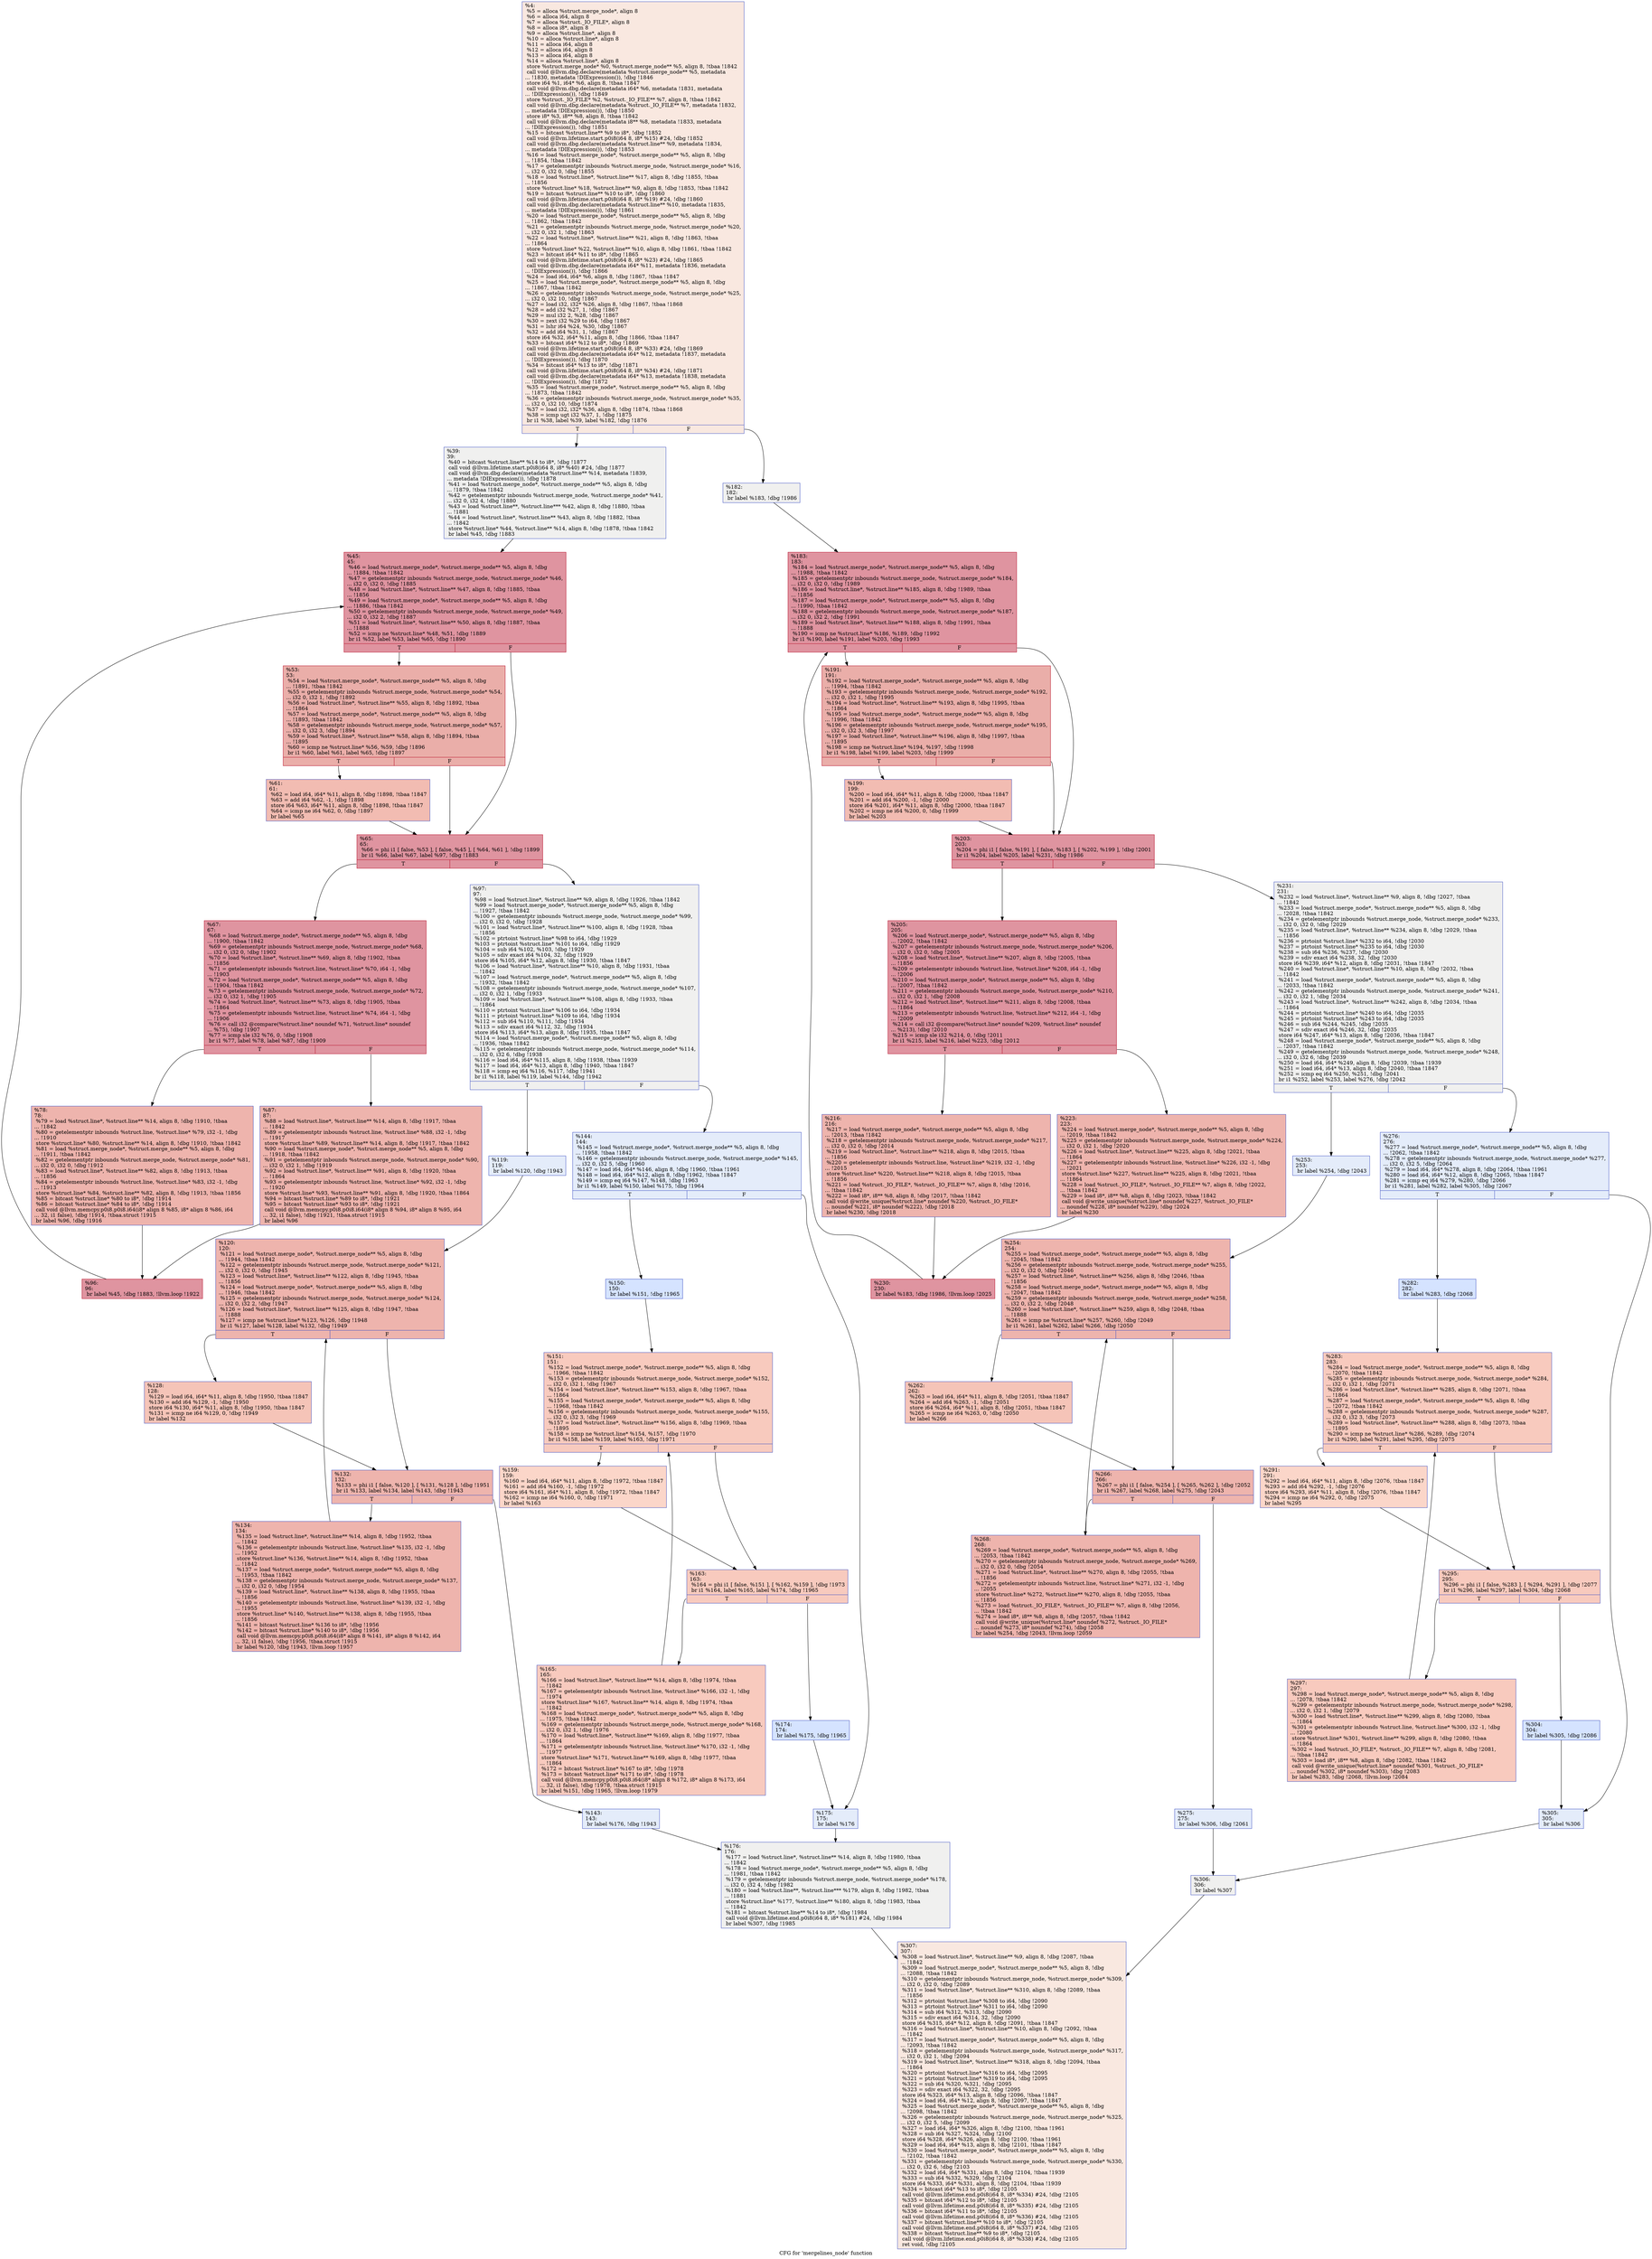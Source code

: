 digraph "CFG for 'mergelines_node' function" {
	label="CFG for 'mergelines_node' function";

	Node0x24c1bb0 [shape=record,color="#3d50c3ff", style=filled, fillcolor="#f1ccb870",label="{%4:\l  %5 = alloca %struct.merge_node*, align 8\l  %6 = alloca i64, align 8\l  %7 = alloca %struct._IO_FILE*, align 8\l  %8 = alloca i8*, align 8\l  %9 = alloca %struct.line*, align 8\l  %10 = alloca %struct.line*, align 8\l  %11 = alloca i64, align 8\l  %12 = alloca i64, align 8\l  %13 = alloca i64, align 8\l  %14 = alloca %struct.line*, align 8\l  store %struct.merge_node* %0, %struct.merge_node** %5, align 8, !tbaa !1842\l  call void @llvm.dbg.declare(metadata %struct.merge_node** %5, metadata\l... !1830, metadata !DIExpression()), !dbg !1846\l  store i64 %1, i64* %6, align 8, !tbaa !1847\l  call void @llvm.dbg.declare(metadata i64* %6, metadata !1831, metadata\l... !DIExpression()), !dbg !1849\l  store %struct._IO_FILE* %2, %struct._IO_FILE** %7, align 8, !tbaa !1842\l  call void @llvm.dbg.declare(metadata %struct._IO_FILE** %7, metadata !1832,\l... metadata !DIExpression()), !dbg !1850\l  store i8* %3, i8** %8, align 8, !tbaa !1842\l  call void @llvm.dbg.declare(metadata i8** %8, metadata !1833, metadata\l... !DIExpression()), !dbg !1851\l  %15 = bitcast %struct.line** %9 to i8*, !dbg !1852\l  call void @llvm.lifetime.start.p0i8(i64 8, i8* %15) #24, !dbg !1852\l  call void @llvm.dbg.declare(metadata %struct.line** %9, metadata !1834,\l... metadata !DIExpression()), !dbg !1853\l  %16 = load %struct.merge_node*, %struct.merge_node** %5, align 8, !dbg\l... !1854, !tbaa !1842\l  %17 = getelementptr inbounds %struct.merge_node, %struct.merge_node* %16,\l... i32 0, i32 0, !dbg !1855\l  %18 = load %struct.line*, %struct.line** %17, align 8, !dbg !1855, !tbaa\l... !1856\l  store %struct.line* %18, %struct.line** %9, align 8, !dbg !1853, !tbaa !1842\l  %19 = bitcast %struct.line** %10 to i8*, !dbg !1860\l  call void @llvm.lifetime.start.p0i8(i64 8, i8* %19) #24, !dbg !1860\l  call void @llvm.dbg.declare(metadata %struct.line** %10, metadata !1835,\l... metadata !DIExpression()), !dbg !1861\l  %20 = load %struct.merge_node*, %struct.merge_node** %5, align 8, !dbg\l... !1862, !tbaa !1842\l  %21 = getelementptr inbounds %struct.merge_node, %struct.merge_node* %20,\l... i32 0, i32 1, !dbg !1863\l  %22 = load %struct.line*, %struct.line** %21, align 8, !dbg !1863, !tbaa\l... !1864\l  store %struct.line* %22, %struct.line** %10, align 8, !dbg !1861, !tbaa !1842\l  %23 = bitcast i64* %11 to i8*, !dbg !1865\l  call void @llvm.lifetime.start.p0i8(i64 8, i8* %23) #24, !dbg !1865\l  call void @llvm.dbg.declare(metadata i64* %11, metadata !1836, metadata\l... !DIExpression()), !dbg !1866\l  %24 = load i64, i64* %6, align 8, !dbg !1867, !tbaa !1847\l  %25 = load %struct.merge_node*, %struct.merge_node** %5, align 8, !dbg\l... !1867, !tbaa !1842\l  %26 = getelementptr inbounds %struct.merge_node, %struct.merge_node* %25,\l... i32 0, i32 10, !dbg !1867\l  %27 = load i32, i32* %26, align 8, !dbg !1867, !tbaa !1868\l  %28 = add i32 %27, 1, !dbg !1867\l  %29 = mul i32 2, %28, !dbg !1867\l  %30 = zext i32 %29 to i64, !dbg !1867\l  %31 = lshr i64 %24, %30, !dbg !1867\l  %32 = add i64 %31, 1, !dbg !1867\l  store i64 %32, i64* %11, align 8, !dbg !1866, !tbaa !1847\l  %33 = bitcast i64* %12 to i8*, !dbg !1869\l  call void @llvm.lifetime.start.p0i8(i64 8, i8* %33) #24, !dbg !1869\l  call void @llvm.dbg.declare(metadata i64* %12, metadata !1837, metadata\l... !DIExpression()), !dbg !1870\l  %34 = bitcast i64* %13 to i8*, !dbg !1871\l  call void @llvm.lifetime.start.p0i8(i64 8, i8* %34) #24, !dbg !1871\l  call void @llvm.dbg.declare(metadata i64* %13, metadata !1838, metadata\l... !DIExpression()), !dbg !1872\l  %35 = load %struct.merge_node*, %struct.merge_node** %5, align 8, !dbg\l... !1873, !tbaa !1842\l  %36 = getelementptr inbounds %struct.merge_node, %struct.merge_node* %35,\l... i32 0, i32 10, !dbg !1874\l  %37 = load i32, i32* %36, align 8, !dbg !1874, !tbaa !1868\l  %38 = icmp ugt i32 %37, 1, !dbg !1875\l  br i1 %38, label %39, label %182, !dbg !1876\l|{<s0>T|<s1>F}}"];
	Node0x24c1bb0:s0 -> Node0x24c1c00;
	Node0x24c1bb0:s1 -> Node0x24c23d0;
	Node0x24c1c00 [shape=record,color="#3d50c3ff", style=filled, fillcolor="#dedcdb70",label="{%39:\l39:                                               \l  %40 = bitcast %struct.line** %14 to i8*, !dbg !1877\l  call void @llvm.lifetime.start.p0i8(i64 8, i8* %40) #24, !dbg !1877\l  call void @llvm.dbg.declare(metadata %struct.line** %14, metadata !1839,\l... metadata !DIExpression()), !dbg !1878\l  %41 = load %struct.merge_node*, %struct.merge_node** %5, align 8, !dbg\l... !1879, !tbaa !1842\l  %42 = getelementptr inbounds %struct.merge_node, %struct.merge_node* %41,\l... i32 0, i32 4, !dbg !1880\l  %43 = load %struct.line**, %struct.line*** %42, align 8, !dbg !1880, !tbaa\l... !1881\l  %44 = load %struct.line*, %struct.line** %43, align 8, !dbg !1882, !tbaa\l... !1842\l  store %struct.line* %44, %struct.line** %14, align 8, !dbg !1878, !tbaa !1842\l  br label %45, !dbg !1883\l}"];
	Node0x24c1c00 -> Node0x24c1c50;
	Node0x24c1c50 [shape=record,color="#b70d28ff", style=filled, fillcolor="#b70d2870",label="{%45:\l45:                                               \l  %46 = load %struct.merge_node*, %struct.merge_node** %5, align 8, !dbg\l... !1884, !tbaa !1842\l  %47 = getelementptr inbounds %struct.merge_node, %struct.merge_node* %46,\l... i32 0, i32 0, !dbg !1885\l  %48 = load %struct.line*, %struct.line** %47, align 8, !dbg !1885, !tbaa\l... !1856\l  %49 = load %struct.merge_node*, %struct.merge_node** %5, align 8, !dbg\l... !1886, !tbaa !1842\l  %50 = getelementptr inbounds %struct.merge_node, %struct.merge_node* %49,\l... i32 0, i32 2, !dbg !1887\l  %51 = load %struct.line*, %struct.line** %50, align 8, !dbg !1887, !tbaa\l... !1888\l  %52 = icmp ne %struct.line* %48, %51, !dbg !1889\l  br i1 %52, label %53, label %65, !dbg !1890\l|{<s0>T|<s1>F}}"];
	Node0x24c1c50:s0 -> Node0x24c1ca0;
	Node0x24c1c50:s1 -> Node0x24c1d40;
	Node0x24c1ca0 [shape=record,color="#b70d28ff", style=filled, fillcolor="#d0473d70",label="{%53:\l53:                                               \l  %54 = load %struct.merge_node*, %struct.merge_node** %5, align 8, !dbg\l... !1891, !tbaa !1842\l  %55 = getelementptr inbounds %struct.merge_node, %struct.merge_node* %54,\l... i32 0, i32 1, !dbg !1892\l  %56 = load %struct.line*, %struct.line** %55, align 8, !dbg !1892, !tbaa\l... !1864\l  %57 = load %struct.merge_node*, %struct.merge_node** %5, align 8, !dbg\l... !1893, !tbaa !1842\l  %58 = getelementptr inbounds %struct.merge_node, %struct.merge_node* %57,\l... i32 0, i32 3, !dbg !1894\l  %59 = load %struct.line*, %struct.line** %58, align 8, !dbg !1894, !tbaa\l... !1895\l  %60 = icmp ne %struct.line* %56, %59, !dbg !1896\l  br i1 %60, label %61, label %65, !dbg !1897\l|{<s0>T|<s1>F}}"];
	Node0x24c1ca0:s0 -> Node0x24c1cf0;
	Node0x24c1ca0:s1 -> Node0x24c1d40;
	Node0x24c1cf0 [shape=record,color="#3d50c3ff", style=filled, fillcolor="#e1675170",label="{%61:\l61:                                               \l  %62 = load i64, i64* %11, align 8, !dbg !1898, !tbaa !1847\l  %63 = add i64 %62, -1, !dbg !1898\l  store i64 %63, i64* %11, align 8, !dbg !1898, !tbaa !1847\l  %64 = icmp ne i64 %62, 0, !dbg !1897\l  br label %65\l}"];
	Node0x24c1cf0 -> Node0x24c1d40;
	Node0x24c1d40 [shape=record,color="#b70d28ff", style=filled, fillcolor="#b70d2870",label="{%65:\l65:                                               \l  %66 = phi i1 [ false, %53 ], [ false, %45 ], [ %64, %61 ], !dbg !1899\l  br i1 %66, label %67, label %97, !dbg !1883\l|{<s0>T|<s1>F}}"];
	Node0x24c1d40:s0 -> Node0x24c1d90;
	Node0x24c1d40:s1 -> Node0x24c1ed0;
	Node0x24c1d90 [shape=record,color="#b70d28ff", style=filled, fillcolor="#b70d2870",label="{%67:\l67:                                               \l  %68 = load %struct.merge_node*, %struct.merge_node** %5, align 8, !dbg\l... !1900, !tbaa !1842\l  %69 = getelementptr inbounds %struct.merge_node, %struct.merge_node* %68,\l... i32 0, i32 0, !dbg !1902\l  %70 = load %struct.line*, %struct.line** %69, align 8, !dbg !1902, !tbaa\l... !1856\l  %71 = getelementptr inbounds %struct.line, %struct.line* %70, i64 -1, !dbg\l... !1903\l  %72 = load %struct.merge_node*, %struct.merge_node** %5, align 8, !dbg\l... !1904, !tbaa !1842\l  %73 = getelementptr inbounds %struct.merge_node, %struct.merge_node* %72,\l... i32 0, i32 1, !dbg !1905\l  %74 = load %struct.line*, %struct.line** %73, align 8, !dbg !1905, !tbaa\l... !1864\l  %75 = getelementptr inbounds %struct.line, %struct.line* %74, i64 -1, !dbg\l... !1906\l  %76 = call i32 @compare(%struct.line* noundef %71, %struct.line* noundef\l... %75), !dbg !1907\l  %77 = icmp sle i32 %76, 0, !dbg !1908\l  br i1 %77, label %78, label %87, !dbg !1909\l|{<s0>T|<s1>F}}"];
	Node0x24c1d90:s0 -> Node0x24c1de0;
	Node0x24c1d90:s1 -> Node0x24c1e30;
	Node0x24c1de0 [shape=record,color="#3d50c3ff", style=filled, fillcolor="#d8564670",label="{%78:\l78:                                               \l  %79 = load %struct.line*, %struct.line** %14, align 8, !dbg !1910, !tbaa\l... !1842\l  %80 = getelementptr inbounds %struct.line, %struct.line* %79, i32 -1, !dbg\l... !1910\l  store %struct.line* %80, %struct.line** %14, align 8, !dbg !1910, !tbaa !1842\l  %81 = load %struct.merge_node*, %struct.merge_node** %5, align 8, !dbg\l... !1911, !tbaa !1842\l  %82 = getelementptr inbounds %struct.merge_node, %struct.merge_node* %81,\l... i32 0, i32 0, !dbg !1912\l  %83 = load %struct.line*, %struct.line** %82, align 8, !dbg !1913, !tbaa\l... !1856\l  %84 = getelementptr inbounds %struct.line, %struct.line* %83, i32 -1, !dbg\l... !1913\l  store %struct.line* %84, %struct.line** %82, align 8, !dbg !1913, !tbaa !1856\l  %85 = bitcast %struct.line* %80 to i8*, !dbg !1914\l  %86 = bitcast %struct.line* %84 to i8*, !dbg !1914\l  call void @llvm.memcpy.p0i8.p0i8.i64(i8* align 8 %85, i8* align 8 %86, i64\l... 32, i1 false), !dbg !1914, !tbaa.struct !1915\l  br label %96, !dbg !1916\l}"];
	Node0x24c1de0 -> Node0x24c1e80;
	Node0x24c1e30 [shape=record,color="#3d50c3ff", style=filled, fillcolor="#d8564670",label="{%87:\l87:                                               \l  %88 = load %struct.line*, %struct.line** %14, align 8, !dbg !1917, !tbaa\l... !1842\l  %89 = getelementptr inbounds %struct.line, %struct.line* %88, i32 -1, !dbg\l... !1917\l  store %struct.line* %89, %struct.line** %14, align 8, !dbg !1917, !tbaa !1842\l  %90 = load %struct.merge_node*, %struct.merge_node** %5, align 8, !dbg\l... !1918, !tbaa !1842\l  %91 = getelementptr inbounds %struct.merge_node, %struct.merge_node* %90,\l... i32 0, i32 1, !dbg !1919\l  %92 = load %struct.line*, %struct.line** %91, align 8, !dbg !1920, !tbaa\l... !1864\l  %93 = getelementptr inbounds %struct.line, %struct.line* %92, i32 -1, !dbg\l... !1920\l  store %struct.line* %93, %struct.line** %91, align 8, !dbg !1920, !tbaa !1864\l  %94 = bitcast %struct.line* %89 to i8*, !dbg !1921\l  %95 = bitcast %struct.line* %93 to i8*, !dbg !1921\l  call void @llvm.memcpy.p0i8.p0i8.i64(i8* align 8 %94, i8* align 8 %95, i64\l... 32, i1 false), !dbg !1921, !tbaa.struct !1915\l  br label %96\l}"];
	Node0x24c1e30 -> Node0x24c1e80;
	Node0x24c1e80 [shape=record,color="#b70d28ff", style=filled, fillcolor="#b70d2870",label="{%96:\l96:                                               \l  br label %45, !dbg !1883, !llvm.loop !1922\l}"];
	Node0x24c1e80 -> Node0x24c1c50;
	Node0x24c1ed0 [shape=record,color="#3d50c3ff", style=filled, fillcolor="#dedcdb70",label="{%97:\l97:                                               \l  %98 = load %struct.line*, %struct.line** %9, align 8, !dbg !1926, !tbaa !1842\l  %99 = load %struct.merge_node*, %struct.merge_node** %5, align 8, !dbg\l... !1927, !tbaa !1842\l  %100 = getelementptr inbounds %struct.merge_node, %struct.merge_node* %99,\l... i32 0, i32 0, !dbg !1928\l  %101 = load %struct.line*, %struct.line** %100, align 8, !dbg !1928, !tbaa\l... !1856\l  %102 = ptrtoint %struct.line* %98 to i64, !dbg !1929\l  %103 = ptrtoint %struct.line* %101 to i64, !dbg !1929\l  %104 = sub i64 %102, %103, !dbg !1929\l  %105 = sdiv exact i64 %104, 32, !dbg !1929\l  store i64 %105, i64* %12, align 8, !dbg !1930, !tbaa !1847\l  %106 = load %struct.line*, %struct.line** %10, align 8, !dbg !1931, !tbaa\l... !1842\l  %107 = load %struct.merge_node*, %struct.merge_node** %5, align 8, !dbg\l... !1932, !tbaa !1842\l  %108 = getelementptr inbounds %struct.merge_node, %struct.merge_node* %107,\l... i32 0, i32 1, !dbg !1933\l  %109 = load %struct.line*, %struct.line** %108, align 8, !dbg !1933, !tbaa\l... !1864\l  %110 = ptrtoint %struct.line* %106 to i64, !dbg !1934\l  %111 = ptrtoint %struct.line* %109 to i64, !dbg !1934\l  %112 = sub i64 %110, %111, !dbg !1934\l  %113 = sdiv exact i64 %112, 32, !dbg !1934\l  store i64 %113, i64* %13, align 8, !dbg !1935, !tbaa !1847\l  %114 = load %struct.merge_node*, %struct.merge_node** %5, align 8, !dbg\l... !1936, !tbaa !1842\l  %115 = getelementptr inbounds %struct.merge_node, %struct.merge_node* %114,\l... i32 0, i32 6, !dbg !1938\l  %116 = load i64, i64* %115, align 8, !dbg !1938, !tbaa !1939\l  %117 = load i64, i64* %13, align 8, !dbg !1940, !tbaa !1847\l  %118 = icmp eq i64 %116, %117, !dbg !1941\l  br i1 %118, label %119, label %144, !dbg !1942\l|{<s0>T|<s1>F}}"];
	Node0x24c1ed0:s0 -> Node0x24c1f20;
	Node0x24c1ed0:s1 -> Node0x24c2100;
	Node0x24c1f20 [shape=record,color="#3d50c3ff", style=filled, fillcolor="#c1d4f470",label="{%119:\l119:                                              \l  br label %120, !dbg !1943\l}"];
	Node0x24c1f20 -> Node0x24c1f70;
	Node0x24c1f70 [shape=record,color="#3d50c3ff", style=filled, fillcolor="#d8564670",label="{%120:\l120:                                              \l  %121 = load %struct.merge_node*, %struct.merge_node** %5, align 8, !dbg\l... !1944, !tbaa !1842\l  %122 = getelementptr inbounds %struct.merge_node, %struct.merge_node* %121,\l... i32 0, i32 0, !dbg !1945\l  %123 = load %struct.line*, %struct.line** %122, align 8, !dbg !1945, !tbaa\l... !1856\l  %124 = load %struct.merge_node*, %struct.merge_node** %5, align 8, !dbg\l... !1946, !tbaa !1842\l  %125 = getelementptr inbounds %struct.merge_node, %struct.merge_node* %124,\l... i32 0, i32 2, !dbg !1947\l  %126 = load %struct.line*, %struct.line** %125, align 8, !dbg !1947, !tbaa\l... !1888\l  %127 = icmp ne %struct.line* %123, %126, !dbg !1948\l  br i1 %127, label %128, label %132, !dbg !1949\l|{<s0>T|<s1>F}}"];
	Node0x24c1f70:s0 -> Node0x24c1fc0;
	Node0x24c1f70:s1 -> Node0x24c2010;
	Node0x24c1fc0 [shape=record,color="#3d50c3ff", style=filled, fillcolor="#e97a5f70",label="{%128:\l128:                                              \l  %129 = load i64, i64* %11, align 8, !dbg !1950, !tbaa !1847\l  %130 = add i64 %129, -1, !dbg !1950\l  store i64 %130, i64* %11, align 8, !dbg !1950, !tbaa !1847\l  %131 = icmp ne i64 %129, 0, !dbg !1949\l  br label %132\l}"];
	Node0x24c1fc0 -> Node0x24c2010;
	Node0x24c2010 [shape=record,color="#3d50c3ff", style=filled, fillcolor="#d8564670",label="{%132:\l132:                                              \l  %133 = phi i1 [ false, %120 ], [ %131, %128 ], !dbg !1951\l  br i1 %133, label %134, label %143, !dbg !1943\l|{<s0>T|<s1>F}}"];
	Node0x24c2010:s0 -> Node0x24c2060;
	Node0x24c2010:s1 -> Node0x24c20b0;
	Node0x24c2060 [shape=record,color="#3d50c3ff", style=filled, fillcolor="#d8564670",label="{%134:\l134:                                              \l  %135 = load %struct.line*, %struct.line** %14, align 8, !dbg !1952, !tbaa\l... !1842\l  %136 = getelementptr inbounds %struct.line, %struct.line* %135, i32 -1, !dbg\l... !1952\l  store %struct.line* %136, %struct.line** %14, align 8, !dbg !1952, !tbaa\l... !1842\l  %137 = load %struct.merge_node*, %struct.merge_node** %5, align 8, !dbg\l... !1953, !tbaa !1842\l  %138 = getelementptr inbounds %struct.merge_node, %struct.merge_node* %137,\l... i32 0, i32 0, !dbg !1954\l  %139 = load %struct.line*, %struct.line** %138, align 8, !dbg !1955, !tbaa\l... !1856\l  %140 = getelementptr inbounds %struct.line, %struct.line* %139, i32 -1, !dbg\l... !1955\l  store %struct.line* %140, %struct.line** %138, align 8, !dbg !1955, !tbaa\l... !1856\l  %141 = bitcast %struct.line* %136 to i8*, !dbg !1956\l  %142 = bitcast %struct.line* %140 to i8*, !dbg !1956\l  call void @llvm.memcpy.p0i8.p0i8.i64(i8* align 8 %141, i8* align 8 %142, i64\l... 32, i1 false), !dbg !1956, !tbaa.struct !1915\l  br label %120, !dbg !1943, !llvm.loop !1957\l}"];
	Node0x24c2060 -> Node0x24c1f70;
	Node0x24c20b0 [shape=record,color="#3d50c3ff", style=filled, fillcolor="#c1d4f470",label="{%143:\l143:                                              \l  br label %176, !dbg !1943\l}"];
	Node0x24c20b0 -> Node0x24c2380;
	Node0x24c2100 [shape=record,color="#3d50c3ff", style=filled, fillcolor="#c1d4f470",label="{%144:\l144:                                              \l  %145 = load %struct.merge_node*, %struct.merge_node** %5, align 8, !dbg\l... !1958, !tbaa !1842\l  %146 = getelementptr inbounds %struct.merge_node, %struct.merge_node* %145,\l... i32 0, i32 5, !dbg !1960\l  %147 = load i64, i64* %146, align 8, !dbg !1960, !tbaa !1961\l  %148 = load i64, i64* %12, align 8, !dbg !1962, !tbaa !1847\l  %149 = icmp eq i64 %147, %148, !dbg !1963\l  br i1 %149, label %150, label %175, !dbg !1964\l|{<s0>T|<s1>F}}"];
	Node0x24c2100:s0 -> Node0x24c2150;
	Node0x24c2100:s1 -> Node0x24c2330;
	Node0x24c2150 [shape=record,color="#3d50c3ff", style=filled, fillcolor="#a1c0ff70",label="{%150:\l150:                                              \l  br label %151, !dbg !1965\l}"];
	Node0x24c2150 -> Node0x24c21a0;
	Node0x24c21a0 [shape=record,color="#3d50c3ff", style=filled, fillcolor="#ef886b70",label="{%151:\l151:                                              \l  %152 = load %struct.merge_node*, %struct.merge_node** %5, align 8, !dbg\l... !1966, !tbaa !1842\l  %153 = getelementptr inbounds %struct.merge_node, %struct.merge_node* %152,\l... i32 0, i32 1, !dbg !1967\l  %154 = load %struct.line*, %struct.line** %153, align 8, !dbg !1967, !tbaa\l... !1864\l  %155 = load %struct.merge_node*, %struct.merge_node** %5, align 8, !dbg\l... !1968, !tbaa !1842\l  %156 = getelementptr inbounds %struct.merge_node, %struct.merge_node* %155,\l... i32 0, i32 3, !dbg !1969\l  %157 = load %struct.line*, %struct.line** %156, align 8, !dbg !1969, !tbaa\l... !1895\l  %158 = icmp ne %struct.line* %154, %157, !dbg !1970\l  br i1 %158, label %159, label %163, !dbg !1971\l|{<s0>T|<s1>F}}"];
	Node0x24c21a0:s0 -> Node0x24c21f0;
	Node0x24c21a0:s1 -> Node0x24c2240;
	Node0x24c21f0 [shape=record,color="#3d50c3ff", style=filled, fillcolor="#f6a38570",label="{%159:\l159:                                              \l  %160 = load i64, i64* %11, align 8, !dbg !1972, !tbaa !1847\l  %161 = add i64 %160, -1, !dbg !1972\l  store i64 %161, i64* %11, align 8, !dbg !1972, !tbaa !1847\l  %162 = icmp ne i64 %160, 0, !dbg !1971\l  br label %163\l}"];
	Node0x24c21f0 -> Node0x24c2240;
	Node0x24c2240 [shape=record,color="#3d50c3ff", style=filled, fillcolor="#ef886b70",label="{%163:\l163:                                              \l  %164 = phi i1 [ false, %151 ], [ %162, %159 ], !dbg !1973\l  br i1 %164, label %165, label %174, !dbg !1965\l|{<s0>T|<s1>F}}"];
	Node0x24c2240:s0 -> Node0x24c2290;
	Node0x24c2240:s1 -> Node0x24c22e0;
	Node0x24c2290 [shape=record,color="#3d50c3ff", style=filled, fillcolor="#ef886b70",label="{%165:\l165:                                              \l  %166 = load %struct.line*, %struct.line** %14, align 8, !dbg !1974, !tbaa\l... !1842\l  %167 = getelementptr inbounds %struct.line, %struct.line* %166, i32 -1, !dbg\l... !1974\l  store %struct.line* %167, %struct.line** %14, align 8, !dbg !1974, !tbaa\l... !1842\l  %168 = load %struct.merge_node*, %struct.merge_node** %5, align 8, !dbg\l... !1975, !tbaa !1842\l  %169 = getelementptr inbounds %struct.merge_node, %struct.merge_node* %168,\l... i32 0, i32 1, !dbg !1976\l  %170 = load %struct.line*, %struct.line** %169, align 8, !dbg !1977, !tbaa\l... !1864\l  %171 = getelementptr inbounds %struct.line, %struct.line* %170, i32 -1, !dbg\l... !1977\l  store %struct.line* %171, %struct.line** %169, align 8, !dbg !1977, !tbaa\l... !1864\l  %172 = bitcast %struct.line* %167 to i8*, !dbg !1978\l  %173 = bitcast %struct.line* %171 to i8*, !dbg !1978\l  call void @llvm.memcpy.p0i8.p0i8.i64(i8* align 8 %172, i8* align 8 %173, i64\l... 32, i1 false), !dbg !1978, !tbaa.struct !1915\l  br label %151, !dbg !1965, !llvm.loop !1979\l}"];
	Node0x24c2290 -> Node0x24c21a0;
	Node0x24c22e0 [shape=record,color="#3d50c3ff", style=filled, fillcolor="#a1c0ff70",label="{%174:\l174:                                              \l  br label %175, !dbg !1965\l}"];
	Node0x24c22e0 -> Node0x24c2330;
	Node0x24c2330 [shape=record,color="#3d50c3ff", style=filled, fillcolor="#c1d4f470",label="{%175:\l175:                                              \l  br label %176\l}"];
	Node0x24c2330 -> Node0x24c2380;
	Node0x24c2380 [shape=record,color="#3d50c3ff", style=filled, fillcolor="#dedcdb70",label="{%176:\l176:                                              \l  %177 = load %struct.line*, %struct.line** %14, align 8, !dbg !1980, !tbaa\l... !1842\l  %178 = load %struct.merge_node*, %struct.merge_node** %5, align 8, !dbg\l... !1981, !tbaa !1842\l  %179 = getelementptr inbounds %struct.merge_node, %struct.merge_node* %178,\l... i32 0, i32 4, !dbg !1982\l  %180 = load %struct.line**, %struct.line*** %179, align 8, !dbg !1982, !tbaa\l... !1881\l  store %struct.line* %177, %struct.line** %180, align 8, !dbg !1983, !tbaa\l... !1842\l  %181 = bitcast %struct.line** %14 to i8*, !dbg !1984\l  call void @llvm.lifetime.end.p0i8(i64 8, i8* %181) #24, !dbg !1984\l  br label %307, !dbg !1985\l}"];
	Node0x24c2380 -> Node0x24c2ba0;
	Node0x24c23d0 [shape=record,color="#3d50c3ff", style=filled, fillcolor="#dedcdb70",label="{%182:\l182:                                              \l  br label %183, !dbg !1986\l}"];
	Node0x24c23d0 -> Node0x24c2420;
	Node0x24c2420 [shape=record,color="#b70d28ff", style=filled, fillcolor="#b70d2870",label="{%183:\l183:                                              \l  %184 = load %struct.merge_node*, %struct.merge_node** %5, align 8, !dbg\l... !1988, !tbaa !1842\l  %185 = getelementptr inbounds %struct.merge_node, %struct.merge_node* %184,\l... i32 0, i32 0, !dbg !1989\l  %186 = load %struct.line*, %struct.line** %185, align 8, !dbg !1989, !tbaa\l... !1856\l  %187 = load %struct.merge_node*, %struct.merge_node** %5, align 8, !dbg\l... !1990, !tbaa !1842\l  %188 = getelementptr inbounds %struct.merge_node, %struct.merge_node* %187,\l... i32 0, i32 2, !dbg !1991\l  %189 = load %struct.line*, %struct.line** %188, align 8, !dbg !1991, !tbaa\l... !1888\l  %190 = icmp ne %struct.line* %186, %189, !dbg !1992\l  br i1 %190, label %191, label %203, !dbg !1993\l|{<s0>T|<s1>F}}"];
	Node0x24c2420:s0 -> Node0x24c2470;
	Node0x24c2420:s1 -> Node0x24c2510;
	Node0x24c2470 [shape=record,color="#b70d28ff", style=filled, fillcolor="#d0473d70",label="{%191:\l191:                                              \l  %192 = load %struct.merge_node*, %struct.merge_node** %5, align 8, !dbg\l... !1994, !tbaa !1842\l  %193 = getelementptr inbounds %struct.merge_node, %struct.merge_node* %192,\l... i32 0, i32 1, !dbg !1995\l  %194 = load %struct.line*, %struct.line** %193, align 8, !dbg !1995, !tbaa\l... !1864\l  %195 = load %struct.merge_node*, %struct.merge_node** %5, align 8, !dbg\l... !1996, !tbaa !1842\l  %196 = getelementptr inbounds %struct.merge_node, %struct.merge_node* %195,\l... i32 0, i32 3, !dbg !1997\l  %197 = load %struct.line*, %struct.line** %196, align 8, !dbg !1997, !tbaa\l... !1895\l  %198 = icmp ne %struct.line* %194, %197, !dbg !1998\l  br i1 %198, label %199, label %203, !dbg !1999\l|{<s0>T|<s1>F}}"];
	Node0x24c2470:s0 -> Node0x24c24c0;
	Node0x24c2470:s1 -> Node0x24c2510;
	Node0x24c24c0 [shape=record,color="#3d50c3ff", style=filled, fillcolor="#e1675170",label="{%199:\l199:                                              \l  %200 = load i64, i64* %11, align 8, !dbg !2000, !tbaa !1847\l  %201 = add i64 %200, -1, !dbg !2000\l  store i64 %201, i64* %11, align 8, !dbg !2000, !tbaa !1847\l  %202 = icmp ne i64 %200, 0, !dbg !1999\l  br label %203\l}"];
	Node0x24c24c0 -> Node0x24c2510;
	Node0x24c2510 [shape=record,color="#b70d28ff", style=filled, fillcolor="#b70d2870",label="{%203:\l203:                                              \l  %204 = phi i1 [ false, %191 ], [ false, %183 ], [ %202, %199 ], !dbg !2001\l  br i1 %204, label %205, label %231, !dbg !1986\l|{<s0>T|<s1>F}}"];
	Node0x24c2510:s0 -> Node0x24c2560;
	Node0x24c2510:s1 -> Node0x24c26a0;
	Node0x24c2560 [shape=record,color="#b70d28ff", style=filled, fillcolor="#b70d2870",label="{%205:\l205:                                              \l  %206 = load %struct.merge_node*, %struct.merge_node** %5, align 8, !dbg\l... !2002, !tbaa !1842\l  %207 = getelementptr inbounds %struct.merge_node, %struct.merge_node* %206,\l... i32 0, i32 0, !dbg !2005\l  %208 = load %struct.line*, %struct.line** %207, align 8, !dbg !2005, !tbaa\l... !1856\l  %209 = getelementptr inbounds %struct.line, %struct.line* %208, i64 -1, !dbg\l... !2006\l  %210 = load %struct.merge_node*, %struct.merge_node** %5, align 8, !dbg\l... !2007, !tbaa !1842\l  %211 = getelementptr inbounds %struct.merge_node, %struct.merge_node* %210,\l... i32 0, i32 1, !dbg !2008\l  %212 = load %struct.line*, %struct.line** %211, align 8, !dbg !2008, !tbaa\l... !1864\l  %213 = getelementptr inbounds %struct.line, %struct.line* %212, i64 -1, !dbg\l... !2009\l  %214 = call i32 @compare(%struct.line* noundef %209, %struct.line* noundef\l... %213), !dbg !2010\l  %215 = icmp sle i32 %214, 0, !dbg !2011\l  br i1 %215, label %216, label %223, !dbg !2012\l|{<s0>T|<s1>F}}"];
	Node0x24c2560:s0 -> Node0x24c25b0;
	Node0x24c2560:s1 -> Node0x24c2600;
	Node0x24c25b0 [shape=record,color="#3d50c3ff", style=filled, fillcolor="#d8564670",label="{%216:\l216:                                              \l  %217 = load %struct.merge_node*, %struct.merge_node** %5, align 8, !dbg\l... !2013, !tbaa !1842\l  %218 = getelementptr inbounds %struct.merge_node, %struct.merge_node* %217,\l... i32 0, i32 0, !dbg !2014\l  %219 = load %struct.line*, %struct.line** %218, align 8, !dbg !2015, !tbaa\l... !1856\l  %220 = getelementptr inbounds %struct.line, %struct.line* %219, i32 -1, !dbg\l... !2015\l  store %struct.line* %220, %struct.line** %218, align 8, !dbg !2015, !tbaa\l... !1856\l  %221 = load %struct._IO_FILE*, %struct._IO_FILE** %7, align 8, !dbg !2016,\l... !tbaa !1842\l  %222 = load i8*, i8** %8, align 8, !dbg !2017, !tbaa !1842\l  call void @write_unique(%struct.line* noundef %220, %struct._IO_FILE*\l... noundef %221, i8* noundef %222), !dbg !2018\l  br label %230, !dbg !2018\l}"];
	Node0x24c25b0 -> Node0x24c2650;
	Node0x24c2600 [shape=record,color="#3d50c3ff", style=filled, fillcolor="#d8564670",label="{%223:\l223:                                              \l  %224 = load %struct.merge_node*, %struct.merge_node** %5, align 8, !dbg\l... !2019, !tbaa !1842\l  %225 = getelementptr inbounds %struct.merge_node, %struct.merge_node* %224,\l... i32 0, i32 1, !dbg !2020\l  %226 = load %struct.line*, %struct.line** %225, align 8, !dbg !2021, !tbaa\l... !1864\l  %227 = getelementptr inbounds %struct.line, %struct.line* %226, i32 -1, !dbg\l... !2021\l  store %struct.line* %227, %struct.line** %225, align 8, !dbg !2021, !tbaa\l... !1864\l  %228 = load %struct._IO_FILE*, %struct._IO_FILE** %7, align 8, !dbg !2022,\l... !tbaa !1842\l  %229 = load i8*, i8** %8, align 8, !dbg !2023, !tbaa !1842\l  call void @write_unique(%struct.line* noundef %227, %struct._IO_FILE*\l... noundef %228, i8* noundef %229), !dbg !2024\l  br label %230\l}"];
	Node0x24c2600 -> Node0x24c2650;
	Node0x24c2650 [shape=record,color="#b70d28ff", style=filled, fillcolor="#b70d2870",label="{%230:\l230:                                              \l  br label %183, !dbg !1986, !llvm.loop !2025\l}"];
	Node0x24c2650 -> Node0x24c2420;
	Node0x24c26a0 [shape=record,color="#3d50c3ff", style=filled, fillcolor="#dedcdb70",label="{%231:\l231:                                              \l  %232 = load %struct.line*, %struct.line** %9, align 8, !dbg !2027, !tbaa\l... !1842\l  %233 = load %struct.merge_node*, %struct.merge_node** %5, align 8, !dbg\l... !2028, !tbaa !1842\l  %234 = getelementptr inbounds %struct.merge_node, %struct.merge_node* %233,\l... i32 0, i32 0, !dbg !2029\l  %235 = load %struct.line*, %struct.line** %234, align 8, !dbg !2029, !tbaa\l... !1856\l  %236 = ptrtoint %struct.line* %232 to i64, !dbg !2030\l  %237 = ptrtoint %struct.line* %235 to i64, !dbg !2030\l  %238 = sub i64 %236, %237, !dbg !2030\l  %239 = sdiv exact i64 %238, 32, !dbg !2030\l  store i64 %239, i64* %12, align 8, !dbg !2031, !tbaa !1847\l  %240 = load %struct.line*, %struct.line** %10, align 8, !dbg !2032, !tbaa\l... !1842\l  %241 = load %struct.merge_node*, %struct.merge_node** %5, align 8, !dbg\l... !2033, !tbaa !1842\l  %242 = getelementptr inbounds %struct.merge_node, %struct.merge_node* %241,\l... i32 0, i32 1, !dbg !2034\l  %243 = load %struct.line*, %struct.line** %242, align 8, !dbg !2034, !tbaa\l... !1864\l  %244 = ptrtoint %struct.line* %240 to i64, !dbg !2035\l  %245 = ptrtoint %struct.line* %243 to i64, !dbg !2035\l  %246 = sub i64 %244, %245, !dbg !2035\l  %247 = sdiv exact i64 %246, 32, !dbg !2035\l  store i64 %247, i64* %13, align 8, !dbg !2036, !tbaa !1847\l  %248 = load %struct.merge_node*, %struct.merge_node** %5, align 8, !dbg\l... !2037, !tbaa !1842\l  %249 = getelementptr inbounds %struct.merge_node, %struct.merge_node* %248,\l... i32 0, i32 6, !dbg !2039\l  %250 = load i64, i64* %249, align 8, !dbg !2039, !tbaa !1939\l  %251 = load i64, i64* %13, align 8, !dbg !2040, !tbaa !1847\l  %252 = icmp eq i64 %250, %251, !dbg !2041\l  br i1 %252, label %253, label %276, !dbg !2042\l|{<s0>T|<s1>F}}"];
	Node0x24c26a0:s0 -> Node0x24c26f0;
	Node0x24c26a0:s1 -> Node0x24c28d0;
	Node0x24c26f0 [shape=record,color="#3d50c3ff", style=filled, fillcolor="#c1d4f470",label="{%253:\l253:                                              \l  br label %254, !dbg !2043\l}"];
	Node0x24c26f0 -> Node0x24c2740;
	Node0x24c2740 [shape=record,color="#3d50c3ff", style=filled, fillcolor="#d8564670",label="{%254:\l254:                                              \l  %255 = load %struct.merge_node*, %struct.merge_node** %5, align 8, !dbg\l... !2045, !tbaa !1842\l  %256 = getelementptr inbounds %struct.merge_node, %struct.merge_node* %255,\l... i32 0, i32 0, !dbg !2046\l  %257 = load %struct.line*, %struct.line** %256, align 8, !dbg !2046, !tbaa\l... !1856\l  %258 = load %struct.merge_node*, %struct.merge_node** %5, align 8, !dbg\l... !2047, !tbaa !1842\l  %259 = getelementptr inbounds %struct.merge_node, %struct.merge_node* %258,\l... i32 0, i32 2, !dbg !2048\l  %260 = load %struct.line*, %struct.line** %259, align 8, !dbg !2048, !tbaa\l... !1888\l  %261 = icmp ne %struct.line* %257, %260, !dbg !2049\l  br i1 %261, label %262, label %266, !dbg !2050\l|{<s0>T|<s1>F}}"];
	Node0x24c2740:s0 -> Node0x24c2790;
	Node0x24c2740:s1 -> Node0x24c27e0;
	Node0x24c2790 [shape=record,color="#3d50c3ff", style=filled, fillcolor="#e97a5f70",label="{%262:\l262:                                              \l  %263 = load i64, i64* %11, align 8, !dbg !2051, !tbaa !1847\l  %264 = add i64 %263, -1, !dbg !2051\l  store i64 %264, i64* %11, align 8, !dbg !2051, !tbaa !1847\l  %265 = icmp ne i64 %263, 0, !dbg !2050\l  br label %266\l}"];
	Node0x24c2790 -> Node0x24c27e0;
	Node0x24c27e0 [shape=record,color="#3d50c3ff", style=filled, fillcolor="#d8564670",label="{%266:\l266:                                              \l  %267 = phi i1 [ false, %254 ], [ %265, %262 ], !dbg !2052\l  br i1 %267, label %268, label %275, !dbg !2043\l|{<s0>T|<s1>F}}"];
	Node0x24c27e0:s0 -> Node0x24c2830;
	Node0x24c27e0:s1 -> Node0x24c2880;
	Node0x24c2830 [shape=record,color="#3d50c3ff", style=filled, fillcolor="#d8564670",label="{%268:\l268:                                              \l  %269 = load %struct.merge_node*, %struct.merge_node** %5, align 8, !dbg\l... !2053, !tbaa !1842\l  %270 = getelementptr inbounds %struct.merge_node, %struct.merge_node* %269,\l... i32 0, i32 0, !dbg !2054\l  %271 = load %struct.line*, %struct.line** %270, align 8, !dbg !2055, !tbaa\l... !1856\l  %272 = getelementptr inbounds %struct.line, %struct.line* %271, i32 -1, !dbg\l... !2055\l  store %struct.line* %272, %struct.line** %270, align 8, !dbg !2055, !tbaa\l... !1856\l  %273 = load %struct._IO_FILE*, %struct._IO_FILE** %7, align 8, !dbg !2056,\l... !tbaa !1842\l  %274 = load i8*, i8** %8, align 8, !dbg !2057, !tbaa !1842\l  call void @write_unique(%struct.line* noundef %272, %struct._IO_FILE*\l... noundef %273, i8* noundef %274), !dbg !2058\l  br label %254, !dbg !2043, !llvm.loop !2059\l}"];
	Node0x24c2830 -> Node0x24c2740;
	Node0x24c2880 [shape=record,color="#3d50c3ff", style=filled, fillcolor="#c1d4f470",label="{%275:\l275:                                              \l  br label %306, !dbg !2061\l}"];
	Node0x24c2880 -> Node0x24c2b50;
	Node0x24c28d0 [shape=record,color="#3d50c3ff", style=filled, fillcolor="#c1d4f470",label="{%276:\l276:                                              \l  %277 = load %struct.merge_node*, %struct.merge_node** %5, align 8, !dbg\l... !2062, !tbaa !1842\l  %278 = getelementptr inbounds %struct.merge_node, %struct.merge_node* %277,\l... i32 0, i32 5, !dbg !2064\l  %279 = load i64, i64* %278, align 8, !dbg !2064, !tbaa !1961\l  %280 = load i64, i64* %12, align 8, !dbg !2065, !tbaa !1847\l  %281 = icmp eq i64 %279, %280, !dbg !2066\l  br i1 %281, label %282, label %305, !dbg !2067\l|{<s0>T|<s1>F}}"];
	Node0x24c28d0:s0 -> Node0x24c2920;
	Node0x24c28d0:s1 -> Node0x24c2b00;
	Node0x24c2920 [shape=record,color="#3d50c3ff", style=filled, fillcolor="#a1c0ff70",label="{%282:\l282:                                              \l  br label %283, !dbg !2068\l}"];
	Node0x24c2920 -> Node0x24c2970;
	Node0x24c2970 [shape=record,color="#3d50c3ff", style=filled, fillcolor="#ef886b70",label="{%283:\l283:                                              \l  %284 = load %struct.merge_node*, %struct.merge_node** %5, align 8, !dbg\l... !2070, !tbaa !1842\l  %285 = getelementptr inbounds %struct.merge_node, %struct.merge_node* %284,\l... i32 0, i32 1, !dbg !2071\l  %286 = load %struct.line*, %struct.line** %285, align 8, !dbg !2071, !tbaa\l... !1864\l  %287 = load %struct.merge_node*, %struct.merge_node** %5, align 8, !dbg\l... !2072, !tbaa !1842\l  %288 = getelementptr inbounds %struct.merge_node, %struct.merge_node* %287,\l... i32 0, i32 3, !dbg !2073\l  %289 = load %struct.line*, %struct.line** %288, align 8, !dbg !2073, !tbaa\l... !1895\l  %290 = icmp ne %struct.line* %286, %289, !dbg !2074\l  br i1 %290, label %291, label %295, !dbg !2075\l|{<s0>T|<s1>F}}"];
	Node0x24c2970:s0 -> Node0x24c29c0;
	Node0x24c2970:s1 -> Node0x24c2a10;
	Node0x24c29c0 [shape=record,color="#3d50c3ff", style=filled, fillcolor="#f6a38570",label="{%291:\l291:                                              \l  %292 = load i64, i64* %11, align 8, !dbg !2076, !tbaa !1847\l  %293 = add i64 %292, -1, !dbg !2076\l  store i64 %293, i64* %11, align 8, !dbg !2076, !tbaa !1847\l  %294 = icmp ne i64 %292, 0, !dbg !2075\l  br label %295\l}"];
	Node0x24c29c0 -> Node0x24c2a10;
	Node0x24c2a10 [shape=record,color="#3d50c3ff", style=filled, fillcolor="#ef886b70",label="{%295:\l295:                                              \l  %296 = phi i1 [ false, %283 ], [ %294, %291 ], !dbg !2077\l  br i1 %296, label %297, label %304, !dbg !2068\l|{<s0>T|<s1>F}}"];
	Node0x24c2a10:s0 -> Node0x24c2a60;
	Node0x24c2a10:s1 -> Node0x24c2ab0;
	Node0x24c2a60 [shape=record,color="#3d50c3ff", style=filled, fillcolor="#ef886b70",label="{%297:\l297:                                              \l  %298 = load %struct.merge_node*, %struct.merge_node** %5, align 8, !dbg\l... !2078, !tbaa !1842\l  %299 = getelementptr inbounds %struct.merge_node, %struct.merge_node* %298,\l... i32 0, i32 1, !dbg !2079\l  %300 = load %struct.line*, %struct.line** %299, align 8, !dbg !2080, !tbaa\l... !1864\l  %301 = getelementptr inbounds %struct.line, %struct.line* %300, i32 -1, !dbg\l... !2080\l  store %struct.line* %301, %struct.line** %299, align 8, !dbg !2080, !tbaa\l... !1864\l  %302 = load %struct._IO_FILE*, %struct._IO_FILE** %7, align 8, !dbg !2081,\l... !tbaa !1842\l  %303 = load i8*, i8** %8, align 8, !dbg !2082, !tbaa !1842\l  call void @write_unique(%struct.line* noundef %301, %struct._IO_FILE*\l... noundef %302, i8* noundef %303), !dbg !2083\l  br label %283, !dbg !2068, !llvm.loop !2084\l}"];
	Node0x24c2a60 -> Node0x24c2970;
	Node0x24c2ab0 [shape=record,color="#3d50c3ff", style=filled, fillcolor="#a1c0ff70",label="{%304:\l304:                                              \l  br label %305, !dbg !2086\l}"];
	Node0x24c2ab0 -> Node0x24c2b00;
	Node0x24c2b00 [shape=record,color="#3d50c3ff", style=filled, fillcolor="#c1d4f470",label="{%305:\l305:                                              \l  br label %306\l}"];
	Node0x24c2b00 -> Node0x24c2b50;
	Node0x24c2b50 [shape=record,color="#3d50c3ff", style=filled, fillcolor="#dedcdb70",label="{%306:\l306:                                              \l  br label %307\l}"];
	Node0x24c2b50 -> Node0x24c2ba0;
	Node0x24c2ba0 [shape=record,color="#3d50c3ff", style=filled, fillcolor="#f1ccb870",label="{%307:\l307:                                              \l  %308 = load %struct.line*, %struct.line** %9, align 8, !dbg !2087, !tbaa\l... !1842\l  %309 = load %struct.merge_node*, %struct.merge_node** %5, align 8, !dbg\l... !2088, !tbaa !1842\l  %310 = getelementptr inbounds %struct.merge_node, %struct.merge_node* %309,\l... i32 0, i32 0, !dbg !2089\l  %311 = load %struct.line*, %struct.line** %310, align 8, !dbg !2089, !tbaa\l... !1856\l  %312 = ptrtoint %struct.line* %308 to i64, !dbg !2090\l  %313 = ptrtoint %struct.line* %311 to i64, !dbg !2090\l  %314 = sub i64 %312, %313, !dbg !2090\l  %315 = sdiv exact i64 %314, 32, !dbg !2090\l  store i64 %315, i64* %12, align 8, !dbg !2091, !tbaa !1847\l  %316 = load %struct.line*, %struct.line** %10, align 8, !dbg !2092, !tbaa\l... !1842\l  %317 = load %struct.merge_node*, %struct.merge_node** %5, align 8, !dbg\l... !2093, !tbaa !1842\l  %318 = getelementptr inbounds %struct.merge_node, %struct.merge_node* %317,\l... i32 0, i32 1, !dbg !2094\l  %319 = load %struct.line*, %struct.line** %318, align 8, !dbg !2094, !tbaa\l... !1864\l  %320 = ptrtoint %struct.line* %316 to i64, !dbg !2095\l  %321 = ptrtoint %struct.line* %319 to i64, !dbg !2095\l  %322 = sub i64 %320, %321, !dbg !2095\l  %323 = sdiv exact i64 %322, 32, !dbg !2095\l  store i64 %323, i64* %13, align 8, !dbg !2096, !tbaa !1847\l  %324 = load i64, i64* %12, align 8, !dbg !2097, !tbaa !1847\l  %325 = load %struct.merge_node*, %struct.merge_node** %5, align 8, !dbg\l... !2098, !tbaa !1842\l  %326 = getelementptr inbounds %struct.merge_node, %struct.merge_node* %325,\l... i32 0, i32 5, !dbg !2099\l  %327 = load i64, i64* %326, align 8, !dbg !2100, !tbaa !1961\l  %328 = sub i64 %327, %324, !dbg !2100\l  store i64 %328, i64* %326, align 8, !dbg !2100, !tbaa !1961\l  %329 = load i64, i64* %13, align 8, !dbg !2101, !tbaa !1847\l  %330 = load %struct.merge_node*, %struct.merge_node** %5, align 8, !dbg\l... !2102, !tbaa !1842\l  %331 = getelementptr inbounds %struct.merge_node, %struct.merge_node* %330,\l... i32 0, i32 6, !dbg !2103\l  %332 = load i64, i64* %331, align 8, !dbg !2104, !tbaa !1939\l  %333 = sub i64 %332, %329, !dbg !2104\l  store i64 %333, i64* %331, align 8, !dbg !2104, !tbaa !1939\l  %334 = bitcast i64* %13 to i8*, !dbg !2105\l  call void @llvm.lifetime.end.p0i8(i64 8, i8* %334) #24, !dbg !2105\l  %335 = bitcast i64* %12 to i8*, !dbg !2105\l  call void @llvm.lifetime.end.p0i8(i64 8, i8* %335) #24, !dbg !2105\l  %336 = bitcast i64* %11 to i8*, !dbg !2105\l  call void @llvm.lifetime.end.p0i8(i64 8, i8* %336) #24, !dbg !2105\l  %337 = bitcast %struct.line** %10 to i8*, !dbg !2105\l  call void @llvm.lifetime.end.p0i8(i64 8, i8* %337) #24, !dbg !2105\l  %338 = bitcast %struct.line** %9 to i8*, !dbg !2105\l  call void @llvm.lifetime.end.p0i8(i64 8, i8* %338) #24, !dbg !2105\l  ret void, !dbg !2105\l}"];
}
